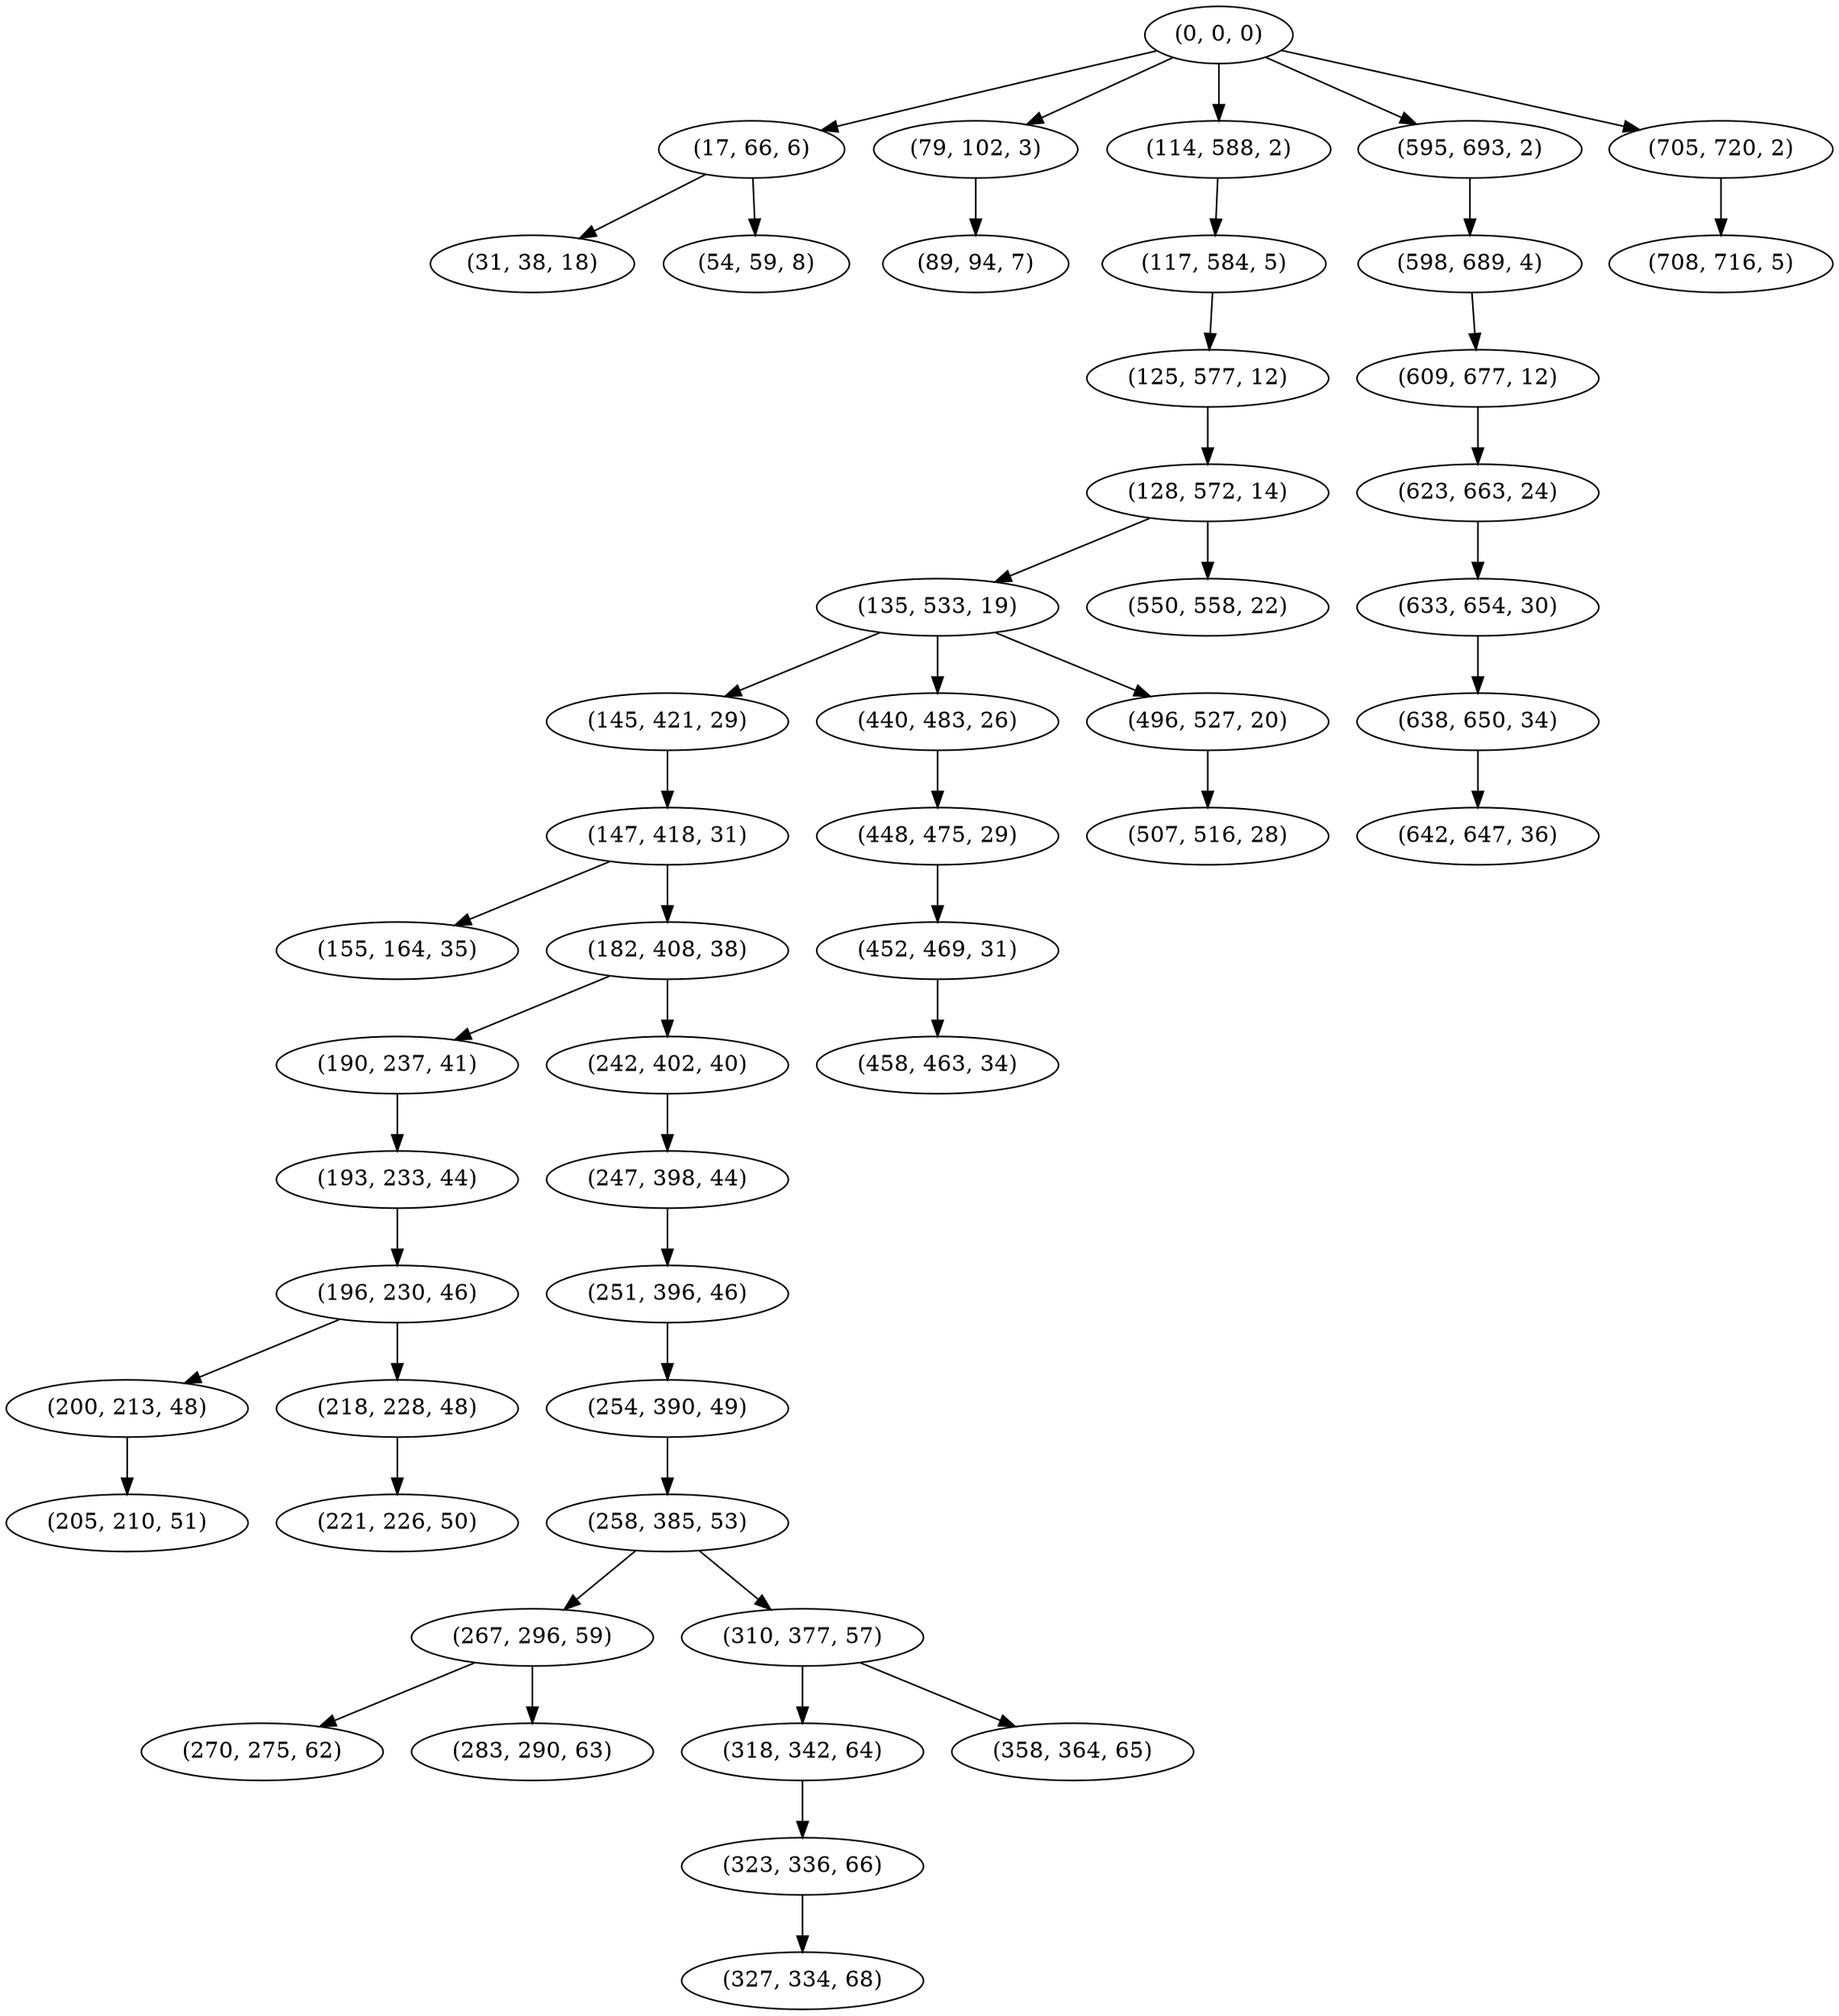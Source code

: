 digraph tree {
    "(0, 0, 0)";
    "(17, 66, 6)";
    "(31, 38, 18)";
    "(54, 59, 8)";
    "(79, 102, 3)";
    "(89, 94, 7)";
    "(114, 588, 2)";
    "(117, 584, 5)";
    "(125, 577, 12)";
    "(128, 572, 14)";
    "(135, 533, 19)";
    "(145, 421, 29)";
    "(147, 418, 31)";
    "(155, 164, 35)";
    "(182, 408, 38)";
    "(190, 237, 41)";
    "(193, 233, 44)";
    "(196, 230, 46)";
    "(200, 213, 48)";
    "(205, 210, 51)";
    "(218, 228, 48)";
    "(221, 226, 50)";
    "(242, 402, 40)";
    "(247, 398, 44)";
    "(251, 396, 46)";
    "(254, 390, 49)";
    "(258, 385, 53)";
    "(267, 296, 59)";
    "(270, 275, 62)";
    "(283, 290, 63)";
    "(310, 377, 57)";
    "(318, 342, 64)";
    "(323, 336, 66)";
    "(327, 334, 68)";
    "(358, 364, 65)";
    "(440, 483, 26)";
    "(448, 475, 29)";
    "(452, 469, 31)";
    "(458, 463, 34)";
    "(496, 527, 20)";
    "(507, 516, 28)";
    "(550, 558, 22)";
    "(595, 693, 2)";
    "(598, 689, 4)";
    "(609, 677, 12)";
    "(623, 663, 24)";
    "(633, 654, 30)";
    "(638, 650, 34)";
    "(642, 647, 36)";
    "(705, 720, 2)";
    "(708, 716, 5)";
    "(0, 0, 0)" -> "(17, 66, 6)";
    "(0, 0, 0)" -> "(79, 102, 3)";
    "(0, 0, 0)" -> "(114, 588, 2)";
    "(0, 0, 0)" -> "(595, 693, 2)";
    "(0, 0, 0)" -> "(705, 720, 2)";
    "(17, 66, 6)" -> "(31, 38, 18)";
    "(17, 66, 6)" -> "(54, 59, 8)";
    "(79, 102, 3)" -> "(89, 94, 7)";
    "(114, 588, 2)" -> "(117, 584, 5)";
    "(117, 584, 5)" -> "(125, 577, 12)";
    "(125, 577, 12)" -> "(128, 572, 14)";
    "(128, 572, 14)" -> "(135, 533, 19)";
    "(128, 572, 14)" -> "(550, 558, 22)";
    "(135, 533, 19)" -> "(145, 421, 29)";
    "(135, 533, 19)" -> "(440, 483, 26)";
    "(135, 533, 19)" -> "(496, 527, 20)";
    "(145, 421, 29)" -> "(147, 418, 31)";
    "(147, 418, 31)" -> "(155, 164, 35)";
    "(147, 418, 31)" -> "(182, 408, 38)";
    "(182, 408, 38)" -> "(190, 237, 41)";
    "(182, 408, 38)" -> "(242, 402, 40)";
    "(190, 237, 41)" -> "(193, 233, 44)";
    "(193, 233, 44)" -> "(196, 230, 46)";
    "(196, 230, 46)" -> "(200, 213, 48)";
    "(196, 230, 46)" -> "(218, 228, 48)";
    "(200, 213, 48)" -> "(205, 210, 51)";
    "(218, 228, 48)" -> "(221, 226, 50)";
    "(242, 402, 40)" -> "(247, 398, 44)";
    "(247, 398, 44)" -> "(251, 396, 46)";
    "(251, 396, 46)" -> "(254, 390, 49)";
    "(254, 390, 49)" -> "(258, 385, 53)";
    "(258, 385, 53)" -> "(267, 296, 59)";
    "(258, 385, 53)" -> "(310, 377, 57)";
    "(267, 296, 59)" -> "(270, 275, 62)";
    "(267, 296, 59)" -> "(283, 290, 63)";
    "(310, 377, 57)" -> "(318, 342, 64)";
    "(310, 377, 57)" -> "(358, 364, 65)";
    "(318, 342, 64)" -> "(323, 336, 66)";
    "(323, 336, 66)" -> "(327, 334, 68)";
    "(440, 483, 26)" -> "(448, 475, 29)";
    "(448, 475, 29)" -> "(452, 469, 31)";
    "(452, 469, 31)" -> "(458, 463, 34)";
    "(496, 527, 20)" -> "(507, 516, 28)";
    "(595, 693, 2)" -> "(598, 689, 4)";
    "(598, 689, 4)" -> "(609, 677, 12)";
    "(609, 677, 12)" -> "(623, 663, 24)";
    "(623, 663, 24)" -> "(633, 654, 30)";
    "(633, 654, 30)" -> "(638, 650, 34)";
    "(638, 650, 34)" -> "(642, 647, 36)";
    "(705, 720, 2)" -> "(708, 716, 5)";
}
